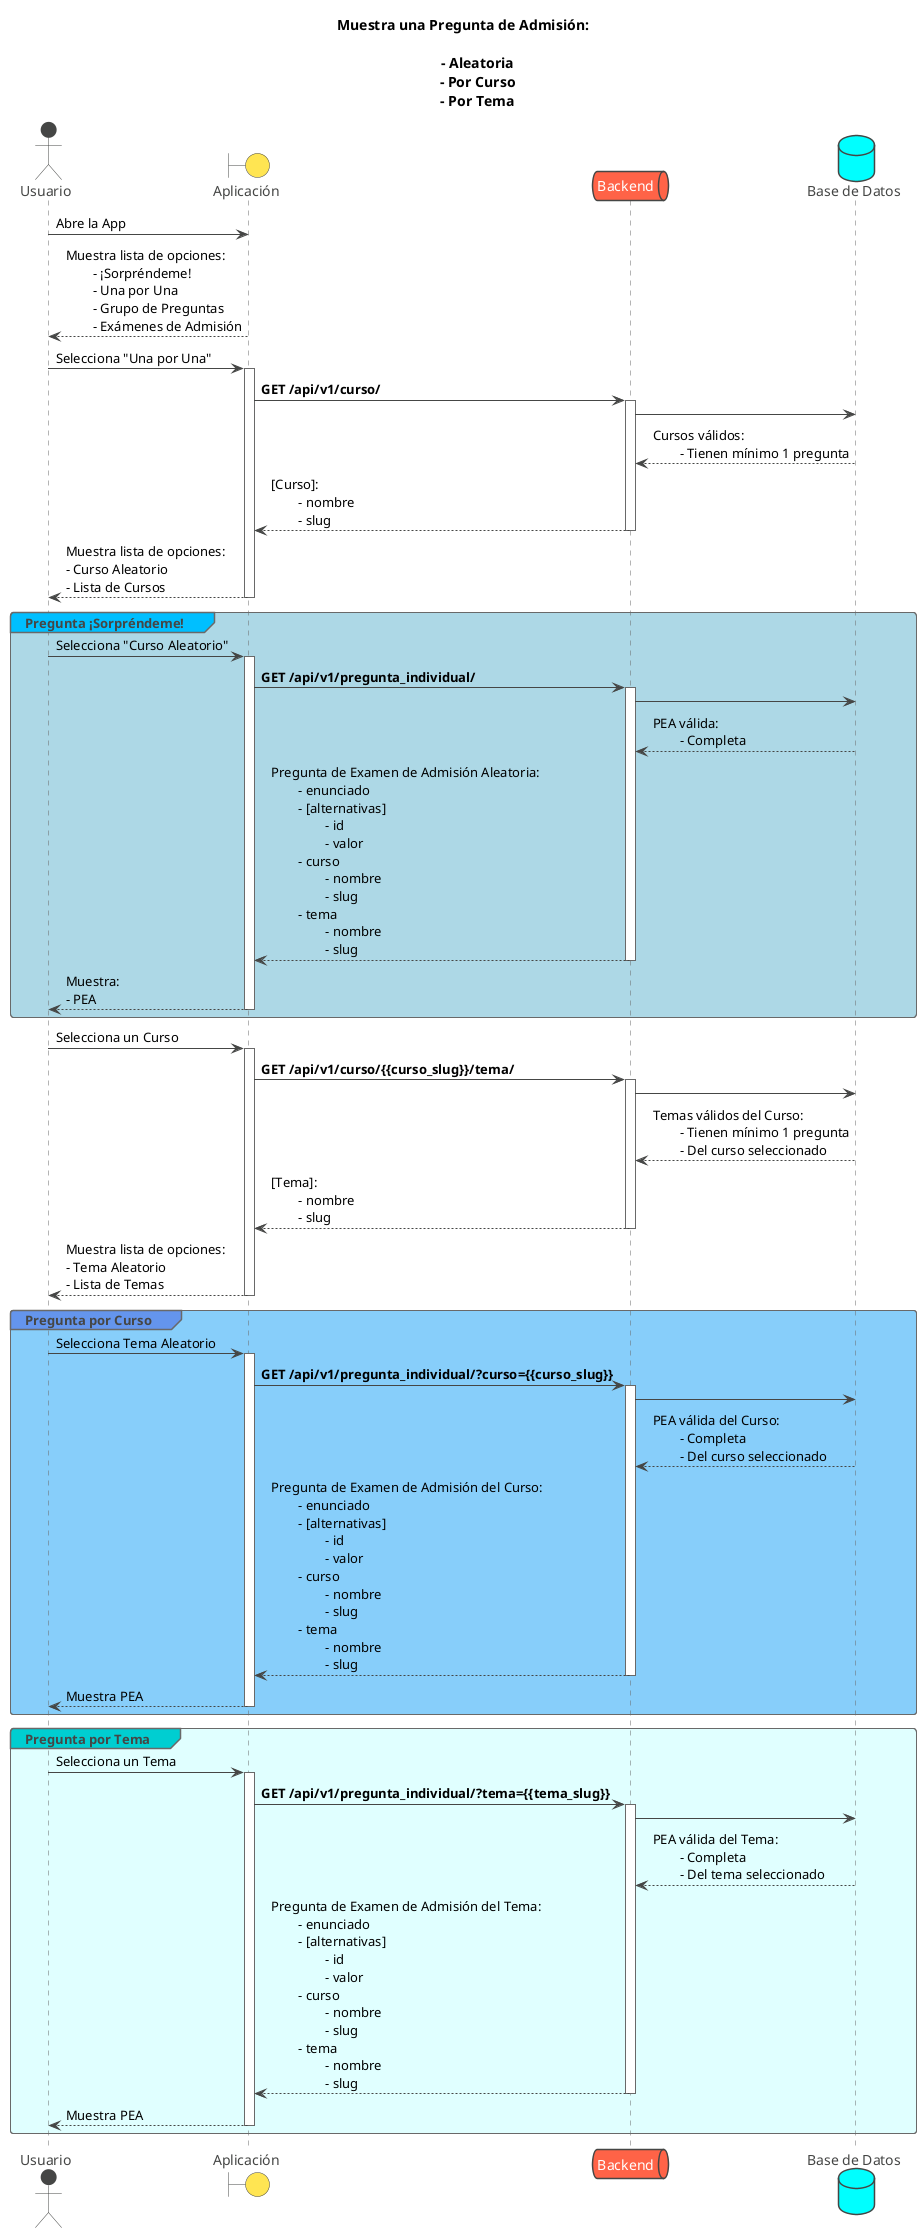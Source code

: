 @startuml 0.2.0
!theme vibrant

title Muestra una Pregunta de Admisión:\n\n\t- Aleatoria\n\t- Por Curso\n\t- Por Tema

actor "Usuario" as User
boundary "Aplicación" as App
queue "Backend" as API
database "Base de Datos" as DB


User -> App: Abre la App
App --> User: Muestra lista de opciones: \n\t- ¡Sorpréndeme!\n\t- Una por Una \n\t- Grupo de Preguntas \n\t- Exámenes de Admisión


User -> App: Selecciona "Una por Una"
activate App
    App -> API: **GET /api/v1/curso/**
        activate API
            API -> DB: 
            DB --> API: Cursos válidos:\n\t- Tienen mínimo 1 pregunta
            API --> App: [Curso]:\n\t- nombre\n\t- slug
        deactivate API
    App --> User:  Muestra lista de opciones: \n- Curso Aleatorio \n- Lista de Cursos
deactivate App


group#DeepSkyBlue #LightBlue Pregunta ¡Sorpréndeme!
    User -> App: Selecciona "Curso Aleatorio"
    activate App
        App -> API: **GET /api/v1/pregunta_individual/**
        activate API
            API -> DB:
            DB --> API: PEA válida:\n\t- Completa
            API --> App: Pregunta de Examen de Admisión Aleatoria:\n\t- enunciado\n\t- [alternativas]\n\t\t- id\n\t\t- valor\n\t- curso\n\t\t- nombre\n\t\t- slug\n\t- tema\n\t\t- nombre\n\t\t- slug
        deactivate API
        App --> User: Muestra:\n- PEA
    deactivate App
end


User -> App: Selecciona un Curso
activate App
    App -> API: **GET /api/v1/curso/{{curso_slug}}/tema/**
        activate API
            API -> DB: 
            DB --> API: Temas válidos del Curso:\n\t- Tienen mínimo 1 pregunta\n\t- Del curso seleccionado
            API --> App: [Tema]:\n\t- nombre \n\t- slug
        deactivate API
    App --> User: Muestra lista de opciones: \n- Tema Aleatorio \n- Lista de Temas
deactivate App

group#CornflowerBlue #LightSkyBlue Pregunta por Curso
    User -> App: Selecciona Tema Aleatorio
    activate App
        App -> API: **GET /api/v1/pregunta_individual/?curso={{curso_slug}}**
        activate API
            API -> DB: 
            DB --> API: PEA válida del Curso:\n\t- Completa\n\t- Del curso seleccionado
            API --> App: Pregunta de Examen de Admisión del Curso:\n\t- enunciado\n\t- [alternativas]\n\t\t- id\n\t\t- valor\n\t- curso\n\t\t- nombre\n\t\t- slug\n\t- tema\n\t\t- nombre\n\t\t- slug
        deactivate API
        App --> User: Muestra PEA
    deactivate App
end

group#DarkTurquoise #LightCyan Pregunta por Tema
    User -> App: Selecciona un Tema
    activate App
        App -> API: **GET /api/v1/pregunta_individual/?tema={{tema_slug}}**
        activate API
            API -> DB:
            DB --> API: PEA válida del Tema:\n\t- Completa\n\t- Del tema seleccionado
            API --> App: Pregunta de Examen de Admisión del Tema:\n\t- enunciado\n\t- [alternativas]\n\t\t- id\n\t\t- valor\n\t- curso\n\t\t- nombre\n\t\t- slug\n\t- tema\n\t\t- nombre\n\t\t- slug
        deactivate API
        App --> User: Muestra PEA
    deactivate App
end



@enduml
